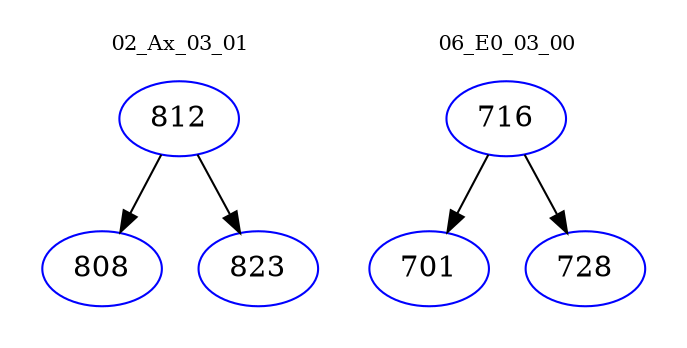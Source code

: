 digraph{
subgraph cluster_0 {
color = white
label = "02_Ax_03_01";
fontsize=10;
T0_812 [label="812", color="blue"]
T0_812 -> T0_808 [color="black"]
T0_808 [label="808", color="blue"]
T0_812 -> T0_823 [color="black"]
T0_823 [label="823", color="blue"]
}
subgraph cluster_1 {
color = white
label = "06_E0_03_00";
fontsize=10;
T1_716 [label="716", color="blue"]
T1_716 -> T1_701 [color="black"]
T1_701 [label="701", color="blue"]
T1_716 -> T1_728 [color="black"]
T1_728 [label="728", color="blue"]
}
}
